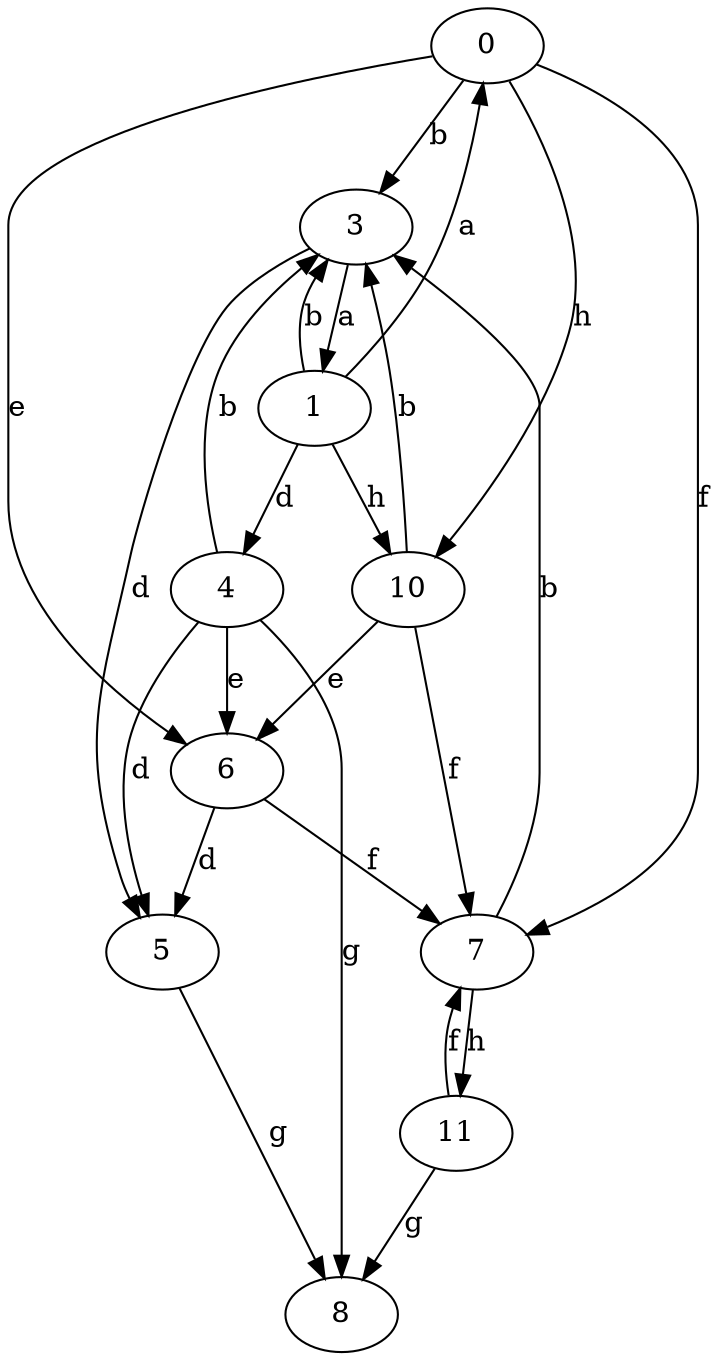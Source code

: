 strict digraph  {
0;
1;
3;
4;
5;
6;
7;
8;
10;
11;
0 -> 3  [label=b];
0 -> 6  [label=e];
0 -> 7  [label=f];
0 -> 10  [label=h];
1 -> 0  [label=a];
1 -> 3  [label=b];
1 -> 4  [label=d];
1 -> 10  [label=h];
3 -> 1  [label=a];
3 -> 5  [label=d];
4 -> 3  [label=b];
4 -> 5  [label=d];
4 -> 6  [label=e];
4 -> 8  [label=g];
5 -> 8  [label=g];
6 -> 5  [label=d];
6 -> 7  [label=f];
7 -> 3  [label=b];
7 -> 11  [label=h];
10 -> 3  [label=b];
10 -> 6  [label=e];
10 -> 7  [label=f];
11 -> 7  [label=f];
11 -> 8  [label=g];
}
